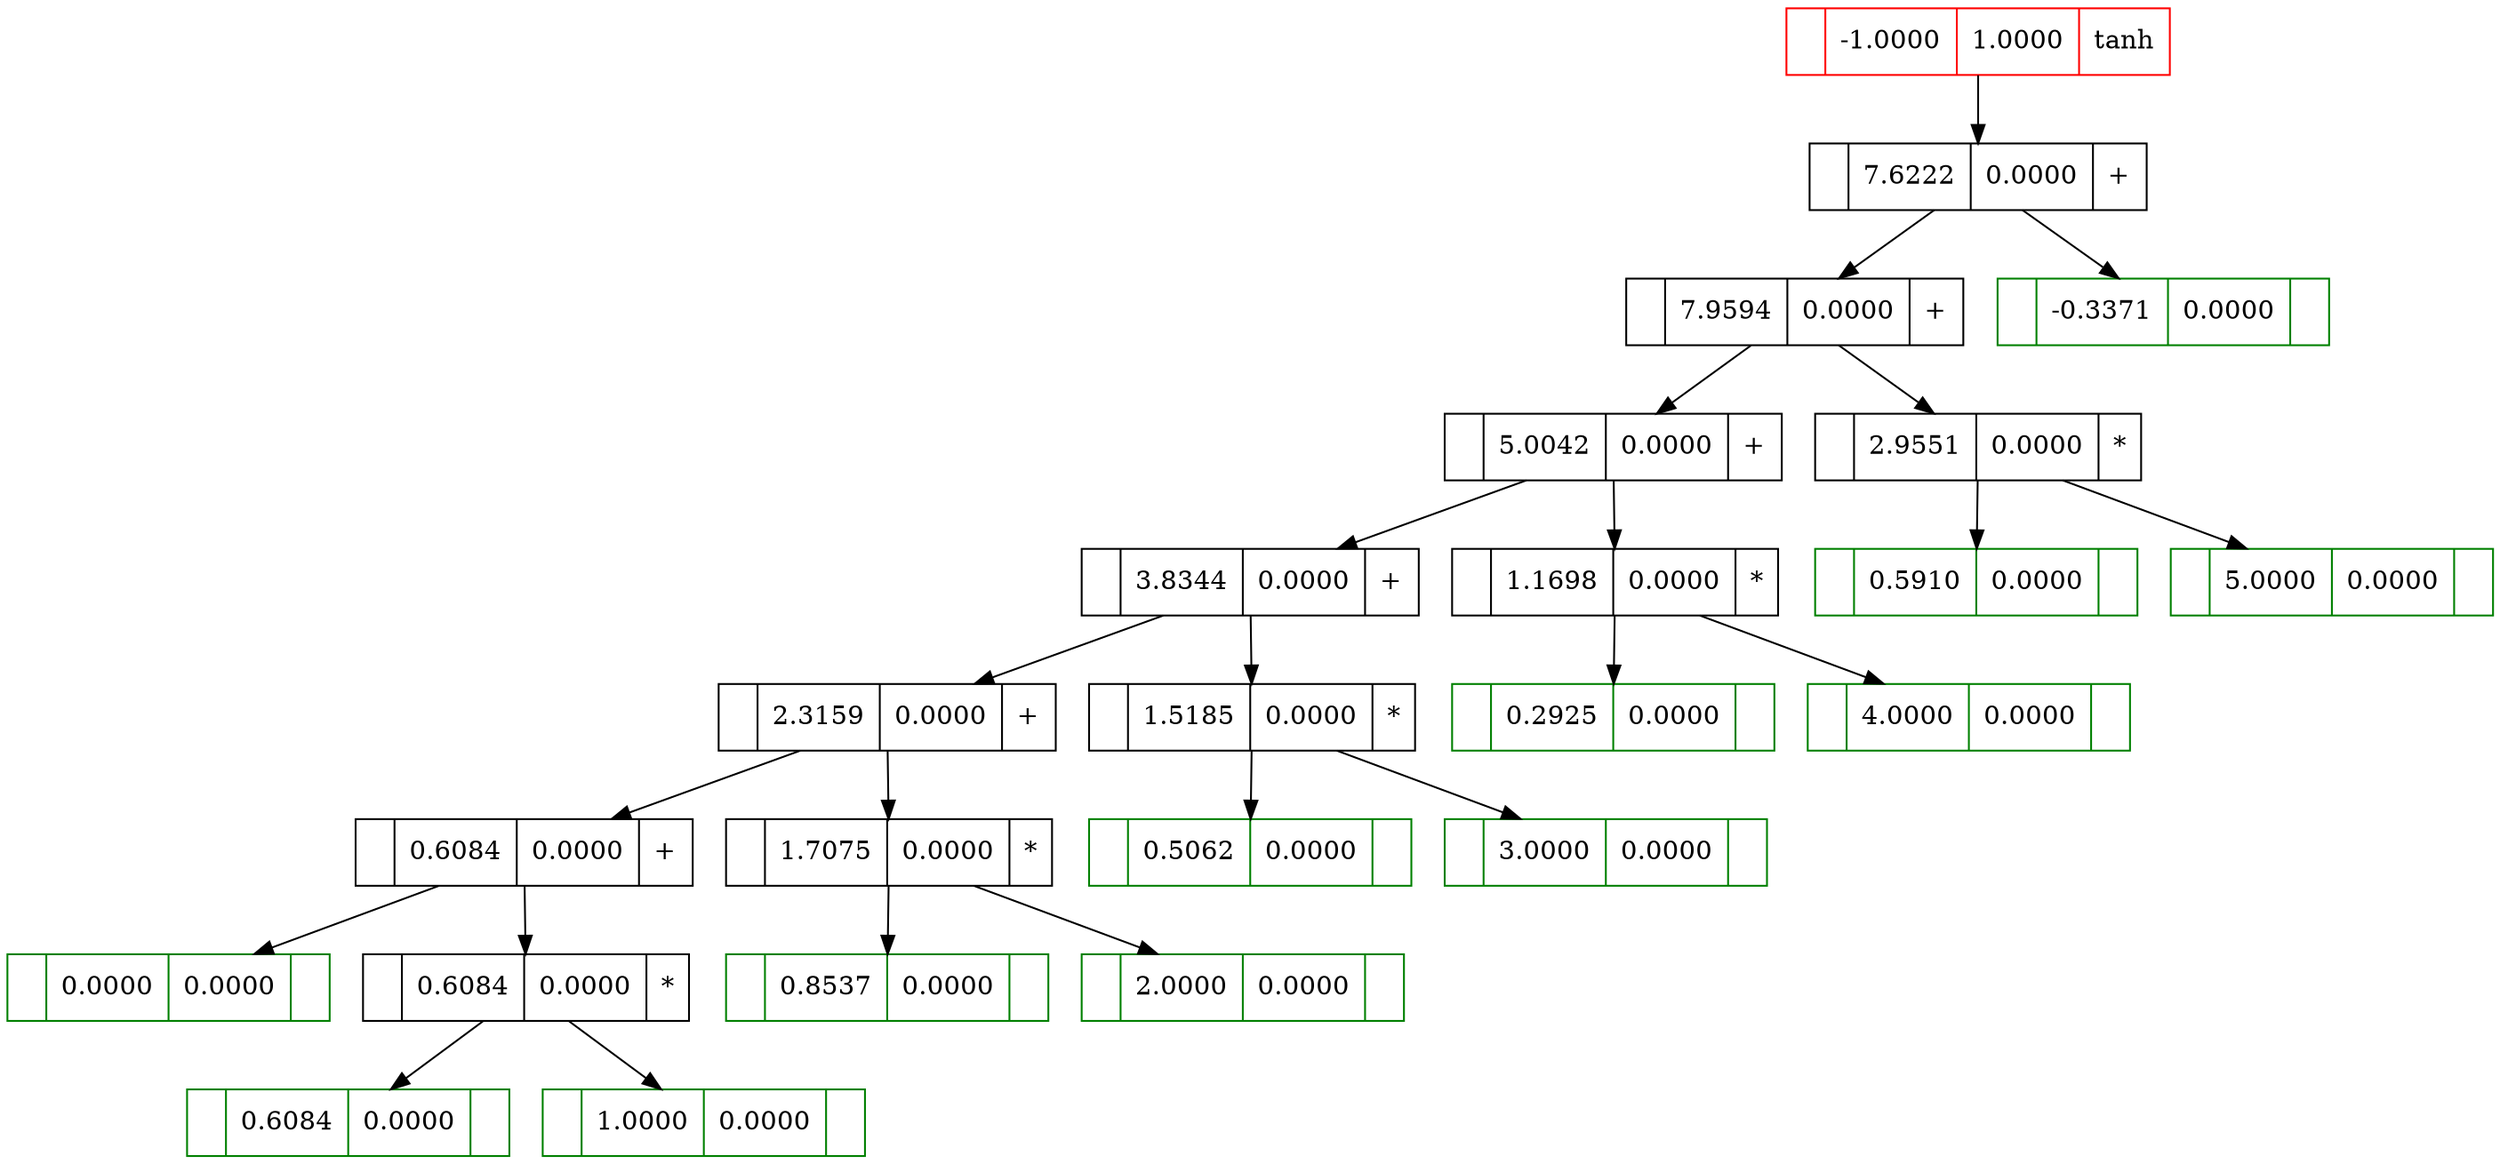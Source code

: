 digraph Micrograd { 
	"0fac8ecc-f167-401c-8ab5-3e5e75c9538f"[color="#FF0000",fillcolor="#808080",label="|-1.0000|1.0000|tanh",shape=record]; 
	"53828b39-3a6c-448c-942d-af87a6502480"[label="|7.6222|0.0000|+",shape=record]; 
	"63d92a64-73e4-4a91-a3ec-9007a6222b62"[label="|7.9594|0.0000|+",shape=record]; 
	"71d65040-302d-4678-bd31-4fc5c81fd79b"[label="|5.0042|0.0000|+",shape=record]; 
	"589ee02b-0c92-44d7-a2e9-058bfab608b1"[label="|3.8344|0.0000|+",shape=record]; 
	"646071bf-4f48-4878-b143-9b0710b10d05"[label="|2.3159|0.0000|+",shape=record]; 
	"1a72cab4-d50d-4f87-b55a-b902f5e0020c"[label="|0.6084|0.0000|+",shape=record]; 
	"9275b22c-5b02-40cd-bc16-a260fc25c0bf"[color="#008000",fillcolor="#90EE90",label="|0.0000|0.0000|",shape=record]; 
	"1a72cab4-d50d-4f87-b55a-b902f5e0020c" -> "9275b22c-5b02-40cd-bc16-a260fc25c0bf"; 
	"69ec96b3-59d7-40cb-abf6-1a80843fee27"[label="|0.6084|0.0000|*",shape=record]; 
	"82e09a45-1cc8-41c2-b489-958320a0b274"[color="#008000",fillcolor="#90EE90",label="|0.6084|0.0000|",shape=record]; 
	"69ec96b3-59d7-40cb-abf6-1a80843fee27" -> "82e09a45-1cc8-41c2-b489-958320a0b274"; 
	"44f4ec22-c5ca-4b6f-b988-233caa84960e"[color="#008000",fillcolor="#90EE90",label="|1.0000|0.0000|",shape=record]; 
	"69ec96b3-59d7-40cb-abf6-1a80843fee27" -> "44f4ec22-c5ca-4b6f-b988-233caa84960e"; 
	"1a72cab4-d50d-4f87-b55a-b902f5e0020c" -> "69ec96b3-59d7-40cb-abf6-1a80843fee27"; 
	"646071bf-4f48-4878-b143-9b0710b10d05" -> "1a72cab4-d50d-4f87-b55a-b902f5e0020c"; 
	"8f084336-94c2-4bdf-b08a-4f8617041e0e"[label="|1.7075|0.0000|*",shape=record]; 
	"2a89232e-b6eb-459d-9d90-0172aea5cf08"[color="#008000",fillcolor="#90EE90",label="|0.8537|0.0000|",shape=record]; 
	"8f084336-94c2-4bdf-b08a-4f8617041e0e" -> "2a89232e-b6eb-459d-9d90-0172aea5cf08"; 
	"15625d69-5e27-4d3b-9785-84301411edd7"[color="#008000",fillcolor="#90EE90",label="|2.0000|0.0000|",shape=record]; 
	"8f084336-94c2-4bdf-b08a-4f8617041e0e" -> "15625d69-5e27-4d3b-9785-84301411edd7"; 
	"646071bf-4f48-4878-b143-9b0710b10d05" -> "8f084336-94c2-4bdf-b08a-4f8617041e0e"; 
	"589ee02b-0c92-44d7-a2e9-058bfab608b1" -> "646071bf-4f48-4878-b143-9b0710b10d05"; 
	"a7a1fb0e-d792-44c7-9856-c779f983993c"[label="|1.5185|0.0000|*",shape=record]; 
	"c2603953-bf4b-40e2-abb4-13370ba72cc6"[color="#008000",fillcolor="#90EE90",label="|0.5062|0.0000|",shape=record]; 
	"a7a1fb0e-d792-44c7-9856-c779f983993c" -> "c2603953-bf4b-40e2-abb4-13370ba72cc6"; 
	"94738274-d45c-4c3d-8d2f-4f379205cc76"[color="#008000",fillcolor="#90EE90",label="|3.0000|0.0000|",shape=record]; 
	"a7a1fb0e-d792-44c7-9856-c779f983993c" -> "94738274-d45c-4c3d-8d2f-4f379205cc76"; 
	"589ee02b-0c92-44d7-a2e9-058bfab608b1" -> "a7a1fb0e-d792-44c7-9856-c779f983993c"; 
	"71d65040-302d-4678-bd31-4fc5c81fd79b" -> "589ee02b-0c92-44d7-a2e9-058bfab608b1"; 
	"c7548b72-7552-4505-8c75-98bb797564b1"[label="|1.1698|0.0000|*",shape=record]; 
	"45040eb2-c546-4fff-9075-1b8bdb73c7b0"[color="#008000",fillcolor="#90EE90",label="|0.2925|0.0000|",shape=record]; 
	"c7548b72-7552-4505-8c75-98bb797564b1" -> "45040eb2-c546-4fff-9075-1b8bdb73c7b0"; 
	"7d0778f8-7305-4e7c-9640-56fececf03ba"[color="#008000",fillcolor="#90EE90",label="|4.0000|0.0000|",shape=record]; 
	"c7548b72-7552-4505-8c75-98bb797564b1" -> "7d0778f8-7305-4e7c-9640-56fececf03ba"; 
	"71d65040-302d-4678-bd31-4fc5c81fd79b" -> "c7548b72-7552-4505-8c75-98bb797564b1"; 
	"63d92a64-73e4-4a91-a3ec-9007a6222b62" -> "71d65040-302d-4678-bd31-4fc5c81fd79b"; 
	"171b4691-684b-4a59-8971-efb0dfd1f1b2"[label="|2.9551|0.0000|*",shape=record]; 
	"b63085db-ca14-4103-9c93-de9b17181ea5"[color="#008000",fillcolor="#90EE90",label="|0.5910|0.0000|",shape=record]; 
	"171b4691-684b-4a59-8971-efb0dfd1f1b2" -> "b63085db-ca14-4103-9c93-de9b17181ea5"; 
	"276d8120-cb59-499d-9a56-2c1715a1799f"[color="#008000",fillcolor="#90EE90",label="|5.0000|0.0000|",shape=record]; 
	"171b4691-684b-4a59-8971-efb0dfd1f1b2" -> "276d8120-cb59-499d-9a56-2c1715a1799f"; 
	"63d92a64-73e4-4a91-a3ec-9007a6222b62" -> "171b4691-684b-4a59-8971-efb0dfd1f1b2"; 
	"53828b39-3a6c-448c-942d-af87a6502480" -> "63d92a64-73e4-4a91-a3ec-9007a6222b62"; 
	"c2014cc0-1281-4925-9d10-acfe24b1b35c"[color="#008000",fillcolor="#90EE90",label="|-0.3371|0.0000|",shape=record]; 
	"53828b39-3a6c-448c-942d-af87a6502480" -> "c2014cc0-1281-4925-9d10-acfe24b1b35c"; 
	"0fac8ecc-f167-401c-8ab5-3e5e75c9538f" -> "53828b39-3a6c-448c-942d-af87a6502480"; 
}